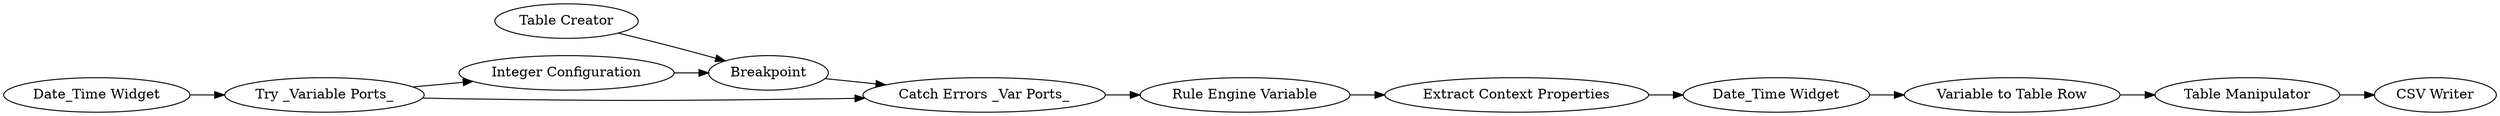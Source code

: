 digraph {
	35 -> 30
	6 -> 36
	36 -> 42
	33 -> 32
	27 -> 20
	20 -> 33
	35 -> 36
	26 -> 35
	42 -> 22
	30 -> 6
	22 -> 27
	41 -> 6
	27 [label="Date_Time Widget"]
	20 [label="Variable to Table Row"]
	35 [label="Try _Variable Ports_"]
	42 [label="Rule Engine Variable"]
	22 [label="Extract Context Properties"]
	41 [label="Table Creator"]
	36 [label="Catch Errors _Var Ports_"]
	26 [label="Date_Time Widget"]
	6 [label=Breakpoint]
	32 [label="CSV Writer"]
	33 [label="Table Manipulator"]
	30 [label="Integer Configuration"]
	rankdir=LR
}
